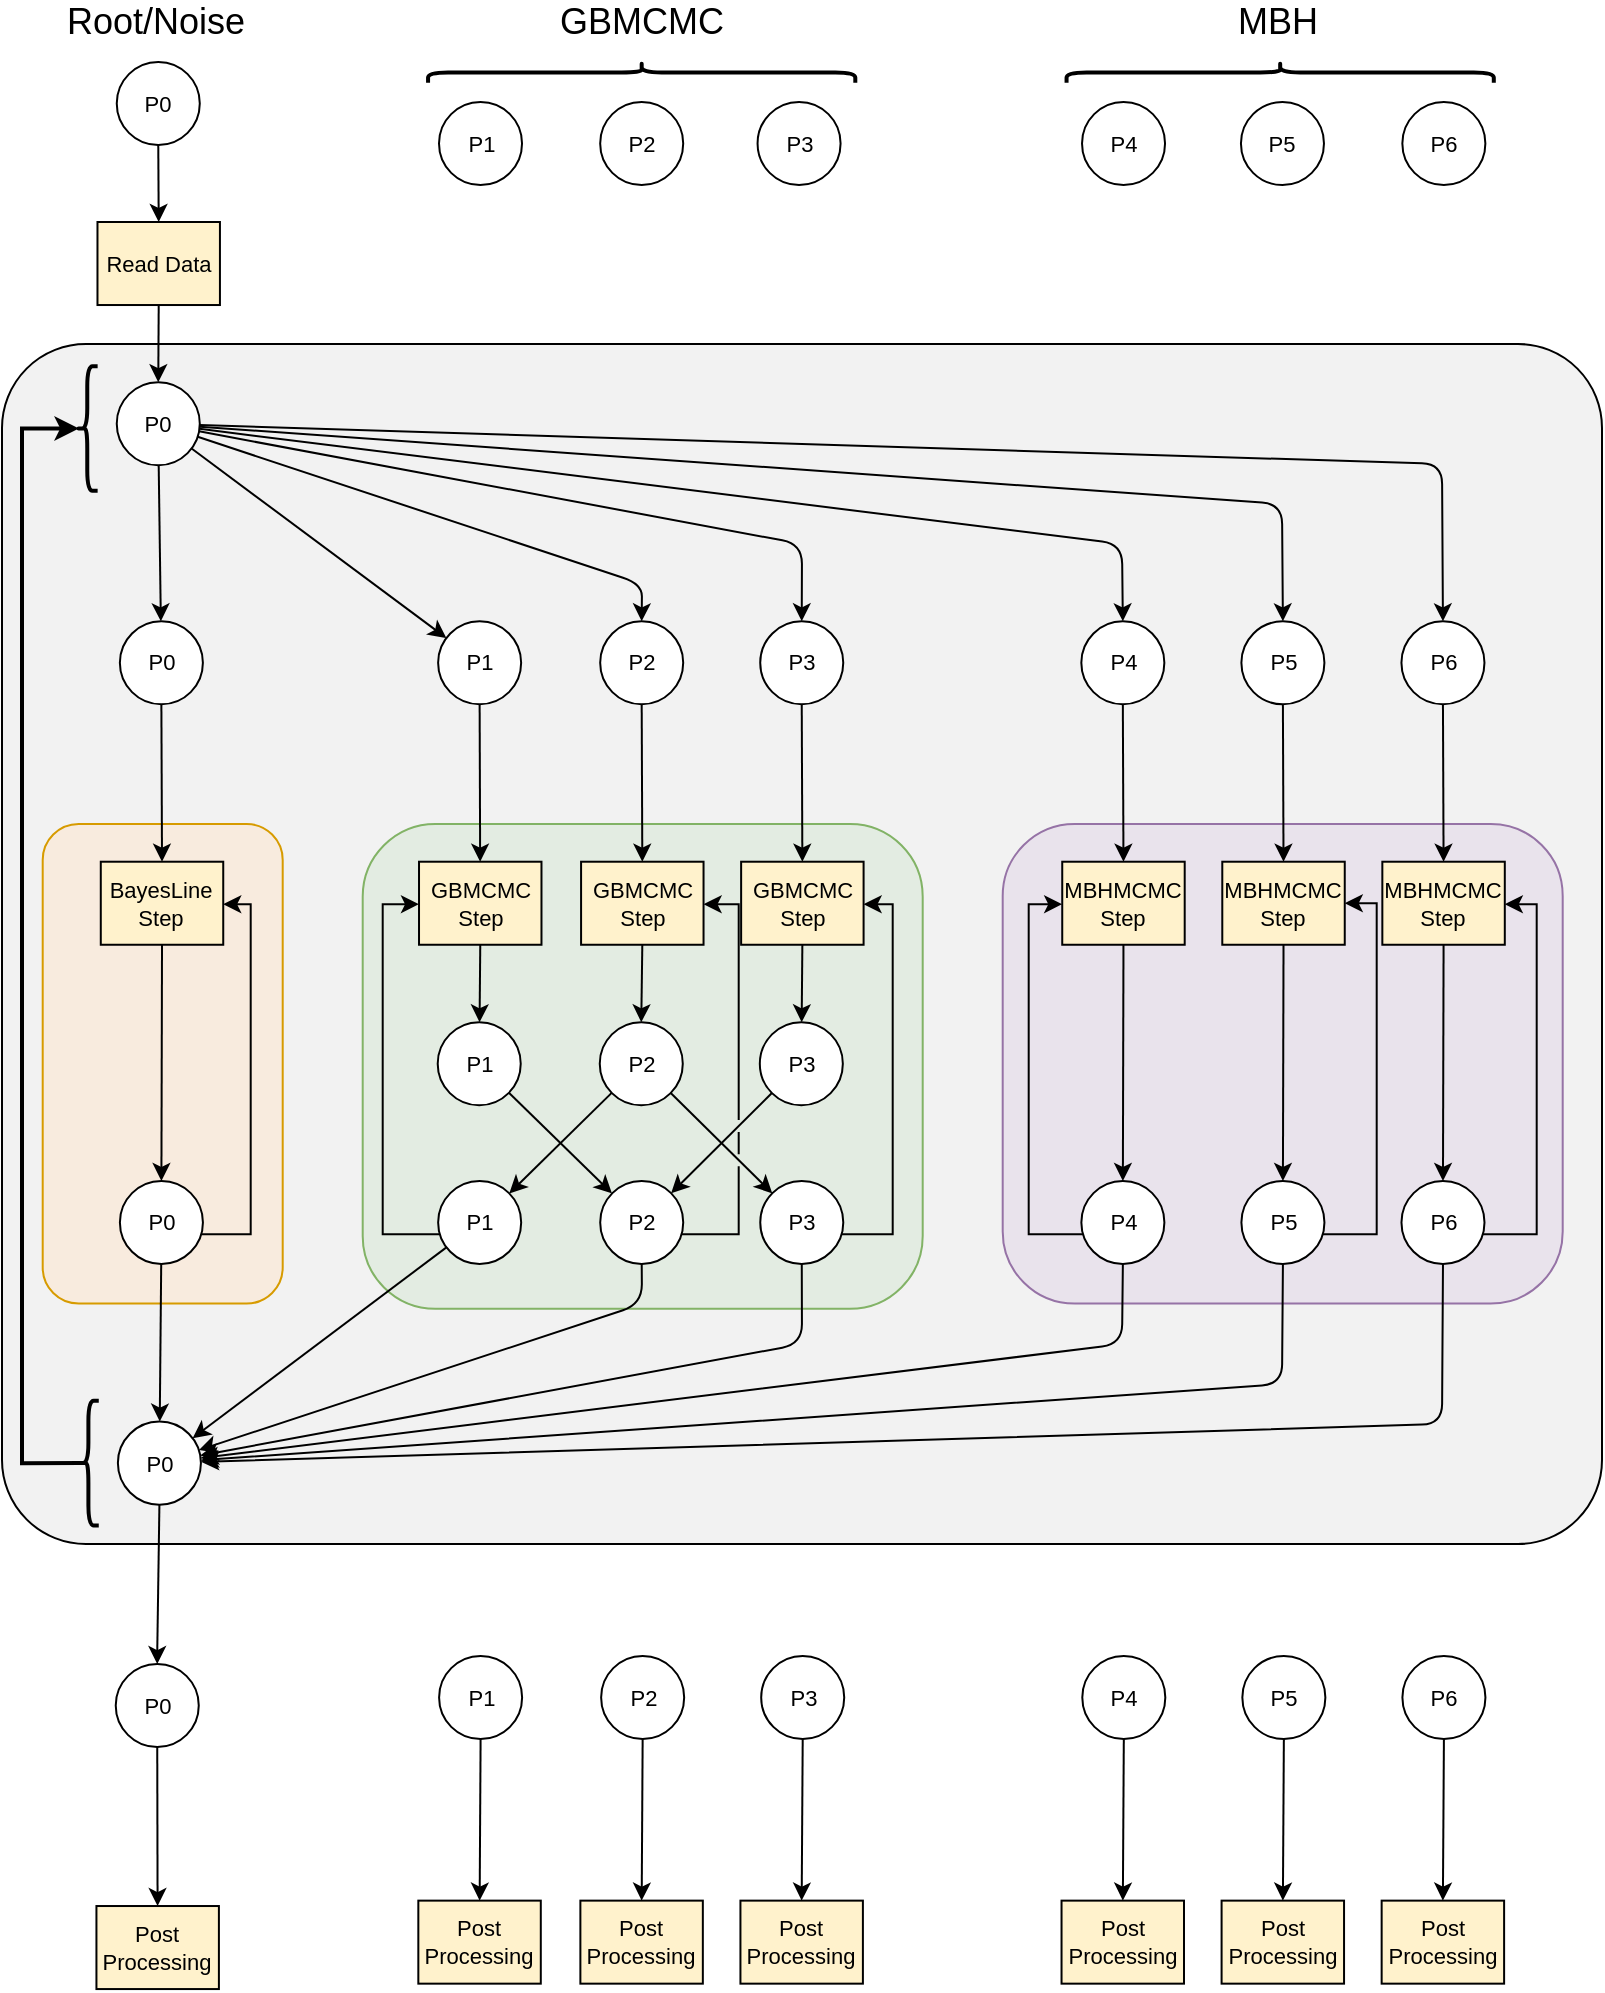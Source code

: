 <mxfile version="14.3.0" type="github">
  <diagram id="ocjEKwFpsV1IeR2hr5S3" name="Page-1">
    <mxGraphModel dx="2341" dy="2351" grid="1" gridSize="10" guides="1" tooltips="1" connect="1" arrows="1" fold="1" page="1" pageScale="1" pageWidth="850" pageHeight="1100" math="0" shadow="0">
      <root>
        <mxCell id="0" />
        <mxCell id="1" parent="0" />
        <mxCell id="KKFM_KyTwlKslKXIKcW2-42" value="" style="rounded=1;whiteSpace=wrap;html=1;strokeColor=#000000;fillColor=#E6E6E6;arcSize=7;fontSize=11;glass=0;noLabel=0;fillOpacity=50;" parent="1" vertex="1">
          <mxGeometry x="-820" y="-900" width="800" height="600" as="geometry" />
        </mxCell>
        <mxCell id="KKFM_KyTwlKslKXIKcW2-12" value="" style="rounded=1;whiteSpace=wrap;html=1;strokeColor=#d79b00;fontSize=11;fillColor=#ffe6cc;fillOpacity=50;" parent="1" vertex="1">
          <mxGeometry x="-799.65" y="-660" width="120" height="239.77" as="geometry" />
        </mxCell>
        <mxCell id="9TntlFMedyVJn60BAklY-58" value="" style="rounded=1;whiteSpace=wrap;html=1;strokeColor=#9673a6;fontSize=11;fillColor=#e1d5e7;fillOpacity=50;" parent="1" vertex="1">
          <mxGeometry x="-319.65" y="-660" width="280" height="239.77" as="geometry" />
        </mxCell>
        <mxCell id="fXf3r-uobzJEQX9jouKG-5" value="P0" style="ellipse;whiteSpace=wrap;html=1;fontSize=11;" parent="1" vertex="1">
          <mxGeometry x="-762.622" y="-880.892" width="41.514" height="41.514" as="geometry" />
        </mxCell>
        <mxCell id="fXf3r-uobzJEQX9jouKG-9" value="P0" style="ellipse;whiteSpace=wrap;html=1;fontSize=11;" parent="1" vertex="1">
          <mxGeometry x="-761.065" y="-761.351" width="41.514" height="41.514" as="geometry" />
        </mxCell>
        <mxCell id="fXf3r-uobzJEQX9jouKG-16" value="" style="endArrow=classic;html=1;fontSize=11;" parent="1" source="fXf3r-uobzJEQX9jouKG-5" target="fXf3r-uobzJEQX9jouKG-10" edge="1">
          <mxGeometry x="-1110" y="-1021" width="50" height="50" as="geometry">
            <mxPoint x="-714.065" y="-777.108" as="sourcePoint" />
            <mxPoint x="-708.876" y="-668.135" as="targetPoint" />
            <Array as="points" />
          </mxGeometry>
        </mxCell>
        <mxCell id="fXf3r-uobzJEQX9jouKG-17" value="" style="endArrow=classic;html=1;fontSize=11;" parent="1" source="fXf3r-uobzJEQX9jouKG-5" target="fXf3r-uobzJEQX9jouKG-11" edge="1">
          <mxGeometry x="-1110" y="-1021" width="50" height="50" as="geometry">
            <mxPoint x="-714.065" y="-777.108" as="sourcePoint" />
            <mxPoint x="-656.984" y="-673.324" as="targetPoint" />
            <Array as="points">
              <mxPoint x="-500" y="-780" />
            </Array>
          </mxGeometry>
        </mxCell>
        <mxCell id="fXf3r-uobzJEQX9jouKG-19" value="" style="endArrow=classic;html=1;fontSize=11;" parent="1" source="fXf3r-uobzJEQX9jouKG-5" target="fXf3r-uobzJEQX9jouKG-12" edge="1">
          <mxGeometry x="-1110" y="-1021" width="50" height="50" as="geometry">
            <mxPoint x="-699.388" y="-777.998" as="sourcePoint" />
            <mxPoint x="-522.065" y="-704.459" as="targetPoint" />
            <Array as="points">
              <mxPoint x="-420" y="-800" />
            </Array>
          </mxGeometry>
        </mxCell>
        <mxCell id="fXf3r-uobzJEQX9jouKG-21" value="" style="endArrow=classic;html=1;fontSize=11;" parent="1" source="fXf3r-uobzJEQX9jouKG-5" target="fXf3r-uobzJEQX9jouKG-9" edge="1">
          <mxGeometry x="-1157" y="-1021" width="50" height="50" as="geometry">
            <mxPoint x="-698.795" y="-777.108" as="sourcePoint" />
            <mxPoint x="-740.308" y="-735.595" as="targetPoint" />
          </mxGeometry>
        </mxCell>
        <mxCell id="fXf3r-uobzJEQX9jouKG-22" value="BayesLine Step" style="rounded=0;whiteSpace=wrap;html=1;fontSize=11;fillColor=#fff2cc;" parent="1" vertex="1">
          <mxGeometry x="-770.612" y="-641.141" width="61.232" height="41.514" as="geometry" />
        </mxCell>
        <mxCell id="fXf3r-uobzJEQX9jouKG-26" value="P3" style="ellipse;whiteSpace=wrap;html=1;fontSize=11;" parent="1" vertex="1">
          <mxGeometry x="-442.223" y="-1021" width="41.514" height="41.514" as="geometry" />
        </mxCell>
        <mxCell id="fXf3r-uobzJEQX9jouKG-27" value="P2" style="ellipse;whiteSpace=wrap;html=1;fontSize=11;" parent="1" vertex="1">
          <mxGeometry x="-520.91" y="-1021" width="41.514" height="41.514" as="geometry" />
        </mxCell>
        <mxCell id="fXf3r-uobzJEQX9jouKG-28" value="&lt;font style=&quot;font-size: 11px;&quot;&gt;P1&lt;/font&gt;" style="ellipse;whiteSpace=wrap;html=1;fontSize=11;" parent="1" vertex="1">
          <mxGeometry x="-601.497" y="-1021" width="41.514" height="41.514" as="geometry" />
        </mxCell>
        <mxCell id="fXf3r-uobzJEQX9jouKG-29" value="&lt;font style=&quot;font-size: 11px;&quot;&gt;P0&lt;/font&gt;" style="ellipse;whiteSpace=wrap;html=1;fontSize=11;" parent="1" vertex="1">
          <mxGeometry x="-762.622" y="-1041" width="41.514" height="41.514" as="geometry" />
        </mxCell>
        <mxCell id="fXf3r-uobzJEQX9jouKG-30" value="Read Data" style="rounded=0;whiteSpace=wrap;html=1;fontSize=11;fillColor=#fff2cc;" parent="1" vertex="1">
          <mxGeometry x="-772.262" y="-961.0" width="61.232" height="41.514" as="geometry" />
        </mxCell>
        <mxCell id="fXf3r-uobzJEQX9jouKG-31" value="" style="endArrow=classic;html=1;entryX=0.5;entryY=0;entryDx=0;entryDy=0;fontSize=11;" parent="1" source="fXf3r-uobzJEQX9jouKG-29" target="fXf3r-uobzJEQX9jouKG-30" edge="1">
          <mxGeometry x="-1157" y="-1021" width="50" height="50" as="geometry">
            <mxPoint x="-606.946" y="-777.108" as="sourcePoint" />
            <mxPoint x="-581.0" y="-803.054" as="targetPoint" />
          </mxGeometry>
        </mxCell>
        <mxCell id="fXf3r-uobzJEQX9jouKG-32" value="" style="endArrow=classic;html=1;exitX=0.5;exitY=1;exitDx=0;exitDy=0;fontSize=11;" parent="1" source="fXf3r-uobzJEQX9jouKG-30" target="fXf3r-uobzJEQX9jouKG-5" edge="1">
          <mxGeometry x="-1157" y="-1021" width="50" height="50" as="geometry">
            <mxPoint x="-606.946" y="-761.541" as="sourcePoint" />
            <mxPoint x="-581.0" y="-787.486" as="targetPoint" />
          </mxGeometry>
        </mxCell>
        <mxCell id="fXf3r-uobzJEQX9jouKG-42" value="" style="endArrow=classic;html=1;exitX=0.5;exitY=1;exitDx=0;exitDy=0;fontSize=11;" parent="1" source="fXf3r-uobzJEQX9jouKG-22" target="fXf3r-uobzJEQX9jouKG-100" edge="1">
          <mxGeometry x="-1155.65" y="-1035.53" width="50" height="50" as="geometry">
            <mxPoint x="-626.353" y="-588.222" as="sourcePoint" />
            <mxPoint x="-740.515" y="-546.708" as="targetPoint" />
          </mxGeometry>
        </mxCell>
        <mxCell id="fXf3r-uobzJEQX9jouKG-63" value="" style="endArrow=classic;html=1;entryX=0.5;entryY=0;entryDx=0;entryDy=0;fontSize=11;" parent="1" source="fXf3r-uobzJEQX9jouKG-9" target="fXf3r-uobzJEQX9jouKG-22" edge="1">
          <mxGeometry x="-1157" y="-1026" as="geometry">
            <mxPoint x="-741.865" y="-640.962" as="sourcePoint" />
            <mxPoint x="-606.946" y="-526.8" as="targetPoint" />
          </mxGeometry>
        </mxCell>
        <mxCell id="KKFM_KyTwlKslKXIKcW2-18" style="edgeStyle=orthogonalEdgeStyle;rounded=0;jumpStyle=gap;orthogonalLoop=1;jettySize=auto;html=1;entryX=1;entryY=0.5;entryDx=0;entryDy=0;fontSize=11;" parent="1" source="fXf3r-uobzJEQX9jouKG-100" target="fXf3r-uobzJEQX9jouKG-22" edge="1">
          <mxGeometry x="-1155.65" y="-1035.53" as="geometry">
            <Array as="points">
              <mxPoint x="-695.65" y="-454.9" />
              <mxPoint x="-695.65" y="-619.9" />
              <mxPoint x="-709.65" y="-619.9" />
            </Array>
          </mxGeometry>
        </mxCell>
        <mxCell id="fXf3r-uobzJEQX9jouKG-100" value="P0" style="ellipse;whiteSpace=wrap;html=1;fontSize=11;" parent="1" vertex="1">
          <mxGeometry x="-761.052" y="-481.53" width="41.514" height="41.514" as="geometry" />
        </mxCell>
        <mxCell id="fXf3r-uobzJEQX9jouKG-116" value="P0" style="ellipse;whiteSpace=wrap;html=1;fontSize=11;" parent="1" vertex="1">
          <mxGeometry x="-762.052" y="-361.197" width="41.514" height="41.514" as="geometry" />
        </mxCell>
        <mxCell id="fXf3r-uobzJEQX9jouKG-117" value="" style="endArrow=classic;html=1;fontSize=11;" parent="1" source="fXf3r-uobzJEQX9jouKG-100" target="fXf3r-uobzJEQX9jouKG-116" edge="1">
          <mxGeometry x="-1156.43" y="-1149.37" width="50" height="50" as="geometry">
            <mxPoint x="-642.7" y="-525.629" as="sourcePoint" />
            <mxPoint x="-616.754" y="-551.575" as="targetPoint" />
          </mxGeometry>
        </mxCell>
        <mxCell id="fXf3r-uobzJEQX9jouKG-129" value="P3" style="ellipse;whiteSpace=wrap;html=1;fontSize=11;" parent="1" vertex="1">
          <mxGeometry x="-440.403" y="-243.997" width="41.514" height="41.514" as="geometry" />
        </mxCell>
        <mxCell id="fXf3r-uobzJEQX9jouKG-130" value="P2" style="ellipse;whiteSpace=wrap;html=1;fontSize=11;" parent="1" vertex="1">
          <mxGeometry x="-520.43" y="-243.997" width="41.514" height="41.514" as="geometry" />
        </mxCell>
        <mxCell id="fXf3r-uobzJEQX9jouKG-131" value="P1" style="ellipse;whiteSpace=wrap;html=1;fontSize=11;" parent="1" vertex="1">
          <mxGeometry x="-601.457" y="-243.997" width="41.514" height="41.514" as="geometry" />
        </mxCell>
        <mxCell id="9TntlFMedyVJn60BAklY-5" value="P4" style="ellipse;whiteSpace=wrap;html=1;fontSize=11;" parent="1" vertex="1">
          <mxGeometry x="-279.992" y="-1021" width="41.514" height="41.514" as="geometry" />
        </mxCell>
        <mxCell id="9TntlFMedyVJn60BAklY-6" value="P5" style="ellipse;whiteSpace=wrap;html=1;fontSize=11;" parent="1" vertex="1">
          <mxGeometry x="-200.525" y="-1021" width="41.514" height="41.514" as="geometry" />
        </mxCell>
        <mxCell id="9TntlFMedyVJn60BAklY-7" value="P6" style="ellipse;whiteSpace=wrap;html=1;fontSize=11;" parent="1" vertex="1">
          <mxGeometry x="-119.828" y="-1021" width="41.514" height="41.514" as="geometry" />
        </mxCell>
        <mxCell id="9TntlFMedyVJn60BAklY-16" value="" style="endArrow=classic;html=1;labelBackgroundColor=none;fontSize=11;" parent="1" source="fXf3r-uobzJEQX9jouKG-5" target="9TntlFMedyVJn60BAklY-12" edge="1">
          <mxGeometry x="-1104" y="-1021" width="50" height="50" as="geometry">
            <mxPoint x="-944.173" y="-735.595" as="sourcePoint" />
            <mxPoint x="-918.227" y="-761.541" as="targetPoint" />
            <Array as="points">
              <mxPoint x="-260" y="-800" />
            </Array>
          </mxGeometry>
        </mxCell>
        <mxCell id="9TntlFMedyVJn60BAklY-17" value="" style="endArrow=classic;html=1;labelBackgroundColor=none;fontSize=11;" parent="1" source="fXf3r-uobzJEQX9jouKG-5" target="9TntlFMedyVJn60BAklY-13" edge="1">
          <mxGeometry x="-1104" y="-1021" width="50" height="50" as="geometry">
            <mxPoint x="-944.173" y="-735.595" as="sourcePoint" />
            <mxPoint x="-918.227" y="-761.541" as="targetPoint" />
            <Array as="points">
              <mxPoint x="-180" y="-820" />
            </Array>
          </mxGeometry>
        </mxCell>
        <mxCell id="9TntlFMedyVJn60BAklY-18" value="" style="endArrow=classic;html=1;labelBackgroundColor=none;fontSize=11;" parent="1" source="fXf3r-uobzJEQX9jouKG-5" target="9TntlFMedyVJn60BAklY-14" edge="1">
          <mxGeometry x="-1104" y="-1021" width="50" height="50" as="geometry">
            <mxPoint x="-944.173" y="-735.595" as="sourcePoint" />
            <mxPoint x="-918.227" y="-761.541" as="targetPoint" />
            <Array as="points">
              <mxPoint x="-100" y="-840" />
            </Array>
          </mxGeometry>
        </mxCell>
        <mxCell id="9TntlFMedyVJn60BAklY-20" value="MBHMCMC Step" style="rounded=0;whiteSpace=wrap;html=1;fontSize=11;fillColor=#fff2cc;" parent="1" vertex="1">
          <mxGeometry x="-289.882" y="-641.141" width="61.232" height="41.514" as="geometry" />
        </mxCell>
        <mxCell id="9TntlFMedyVJn60BAklY-21" value="MBHMCMC Step" style="rounded=0;whiteSpace=wrap;html=1;fontSize=11;fillColor=#fff2cc;" parent="1" vertex="1">
          <mxGeometry x="-209.855" y="-641.141" width="61.232" height="41.514" as="geometry" />
        </mxCell>
        <mxCell id="9TntlFMedyVJn60BAklY-22" value="MBHMCMC Step" style="rounded=0;whiteSpace=wrap;html=1;fontSize=11;fillColor=#fff2cc;" parent="1" vertex="1">
          <mxGeometry x="-129.828" y="-641.141" width="61.232" height="41.514" as="geometry" />
        </mxCell>
        <mxCell id="9TntlFMedyVJn60BAklY-29" value="" style="endArrow=classic;html=1;labelBackgroundColor=none;fontSize=11;entryX=0.5;entryY=0;entryDx=0;entryDy=0;" parent="1" source="9TntlFMedyVJn60BAklY-12" target="9TntlFMedyVJn60BAklY-20" edge="1">
          <mxGeometry x="-388.27" y="-1026" width="50" height="50" as="geometry">
            <mxPoint x="-261.135" y="-640.962" as="sourcePoint" />
            <mxPoint x="-115.838" y="-557.935" as="targetPoint" />
          </mxGeometry>
        </mxCell>
        <mxCell id="9TntlFMedyVJn60BAklY-30" value="" style="endArrow=classic;html=1;labelBackgroundColor=none;fontSize=11;entryX=0.5;entryY=0;entryDx=0;entryDy=0;" parent="1" source="9TntlFMedyVJn60BAklY-13" target="9TntlFMedyVJn60BAklY-21" edge="1">
          <mxGeometry x="-391.27" y="-1026" width="50" height="50" as="geometry">
            <mxPoint x="-181.108" y="-640.962" as="sourcePoint" />
            <mxPoint x="-118.838" y="-557.935" as="targetPoint" />
          </mxGeometry>
        </mxCell>
        <mxCell id="9TntlFMedyVJn60BAklY-31" value="" style="endArrow=classic;html=1;labelBackgroundColor=none;fontSize=11;entryX=0.5;entryY=0;entryDx=0;entryDy=0;" parent="1" source="9TntlFMedyVJn60BAklY-14" target="9TntlFMedyVJn60BAklY-22" edge="1">
          <mxGeometry x="-394.27" y="-1026" width="50" height="50" as="geometry">
            <mxPoint x="-101.081" y="-640.962" as="sourcePoint" />
            <mxPoint x="-121.838" y="-557.935" as="targetPoint" />
          </mxGeometry>
        </mxCell>
        <mxCell id="9TntlFMedyVJn60BAklY-55" style="edgeStyle=orthogonalEdgeStyle;rounded=0;orthogonalLoop=1;jettySize=auto;html=1;entryX=0;entryY=0.5;entryDx=0;entryDy=0;labelBackgroundColor=none;fontSize=11;" parent="1" source="9TntlFMedyVJn60BAklY-34" target="9TntlFMedyVJn60BAklY-20" edge="1">
          <mxGeometry x="-386.92" y="-1035.53" as="geometry">
            <Array as="points">
              <mxPoint x="-306.65" y="-454.9" />
              <mxPoint x="-306.65" y="-619.9" />
              <mxPoint x="-289.65" y="-619.9" />
            </Array>
          </mxGeometry>
        </mxCell>
        <mxCell id="9TntlFMedyVJn60BAklY-34" value="P4" style="ellipse;whiteSpace=wrap;html=1;fontSize=11;" parent="1" vertex="1">
          <mxGeometry x="-280.322" y="-481.53" width="41.514" height="41.514" as="geometry" />
        </mxCell>
        <mxCell id="9TntlFMedyVJn60BAklY-56" style="edgeStyle=orthogonalEdgeStyle;rounded=0;orthogonalLoop=1;jettySize=auto;html=1;entryX=1;entryY=0.5;entryDx=0;entryDy=0;labelBackgroundColor=none;fontSize=11;" parent="1" source="9TntlFMedyVJn60BAklY-35" target="9TntlFMedyVJn60BAklY-21" edge="1">
          <mxGeometry x="-389.92" y="-1035.53" as="geometry">
            <Array as="points">
              <mxPoint x="-132.65" y="-454.9" />
              <mxPoint x="-132.65" y="-619.9" />
            </Array>
          </mxGeometry>
        </mxCell>
        <mxCell id="9TntlFMedyVJn60BAklY-35" value="P5" style="ellipse;whiteSpace=wrap;html=1;fontSize=11;" parent="1" vertex="1">
          <mxGeometry x="-200.295" y="-481.53" width="41.514" height="41.514" as="geometry" />
        </mxCell>
        <mxCell id="9TntlFMedyVJn60BAklY-57" style="edgeStyle=orthogonalEdgeStyle;rounded=0;orthogonalLoop=1;jettySize=auto;html=1;entryX=1;entryY=0.5;entryDx=0;entryDy=0;labelBackgroundColor=none;fontSize=11;" parent="1" source="9TntlFMedyVJn60BAklY-36" target="9TntlFMedyVJn60BAklY-22" edge="1">
          <mxGeometry x="-392.92" y="-1035.53" as="geometry">
            <Array as="points">
              <mxPoint x="-52.65" y="-454.9" />
              <mxPoint x="-52.65" y="-619.9" />
              <mxPoint x="-68.65" y="-619.9" />
            </Array>
          </mxGeometry>
        </mxCell>
        <mxCell id="9TntlFMedyVJn60BAklY-36" value="P6" style="ellipse;whiteSpace=wrap;html=1;fontSize=11;" parent="1" vertex="1">
          <mxGeometry x="-120.268" y="-481.53" width="41.514" height="41.514" as="geometry" />
        </mxCell>
        <mxCell id="9TntlFMedyVJn60BAklY-38" value="P4" style="ellipse;whiteSpace=wrap;html=1;fontSize=11;" parent="1" vertex="1">
          <mxGeometry x="-279.852" y="-243.997" width="41.514" height="41.514" as="geometry" />
        </mxCell>
        <mxCell id="9TntlFMedyVJn60BAklY-39" value="P5" style="ellipse;whiteSpace=wrap;html=1;fontSize=11;" parent="1" vertex="1">
          <mxGeometry x="-199.825" y="-243.997" width="41.514" height="41.514" as="geometry" />
        </mxCell>
        <mxCell id="9TntlFMedyVJn60BAklY-40" value="P6" style="ellipse;whiteSpace=wrap;html=1;fontSize=11;" parent="1" vertex="1">
          <mxGeometry x="-119.798" y="-243.997" width="41.514" height="41.514" as="geometry" />
        </mxCell>
        <mxCell id="9TntlFMedyVJn60BAklY-43" value="" style="endArrow=classic;html=1;labelBackgroundColor=none;fontSize=11;exitX=0.5;exitY=1;exitDx=0;exitDy=0;" parent="1" source="9TntlFMedyVJn60BAklY-20" target="9TntlFMedyVJn60BAklY-34" edge="1">
          <mxGeometry x="-386.92" y="-1035.53" as="geometry">
            <mxPoint x="-197.515" y="-484.438" as="sourcePoint" />
            <mxPoint x="-145.623" y="-484.438" as="targetPoint" />
          </mxGeometry>
        </mxCell>
        <mxCell id="9TntlFMedyVJn60BAklY-45" value="" style="endArrow=classic;html=1;labelBackgroundColor=none;fontSize=11;exitX=0.5;exitY=1;exitDx=0;exitDy=0;" parent="1" source="9TntlFMedyVJn60BAklY-21" target="9TntlFMedyVJn60BAklY-35" edge="1">
          <mxGeometry x="-389.92" y="-1035.53" as="geometry">
            <mxPoint x="-200.515" y="-484.438" as="sourcePoint" />
            <mxPoint x="-148.623" y="-484.438" as="targetPoint" />
          </mxGeometry>
        </mxCell>
        <mxCell id="9TntlFMedyVJn60BAklY-47" value="" style="endArrow=classic;html=1;labelBackgroundColor=none;fontSize=11;exitX=0.5;exitY=1;exitDx=0;exitDy=0;" parent="1" source="9TntlFMedyVJn60BAklY-22" target="9TntlFMedyVJn60BAklY-36" edge="1">
          <mxGeometry x="-392.92" y="-1035.53" as="geometry">
            <mxPoint x="-203.515" y="-484.438" as="sourcePoint" />
            <mxPoint x="-151.623" y="-484.438" as="targetPoint" />
          </mxGeometry>
        </mxCell>
        <mxCell id="KKFM_KyTwlKslKXIKcW2-9" value="" style="endArrow=classic;html=1;jumpStyle=gap;fontSize=11;" parent="1" source="9TntlFMedyVJn60BAklY-34" target="fXf3r-uobzJEQX9jouKG-116" edge="1">
          <mxGeometry x="-1103.43" y="-1149.37" width="50" height="50" as="geometry">
            <mxPoint x="-200.511" y="-442.602" as="sourcePoint" />
            <mxPoint x="-174.565" y="-468.548" as="targetPoint" />
            <Array as="points">
              <mxPoint x="-260" y="-400" />
            </Array>
          </mxGeometry>
        </mxCell>
        <mxCell id="KKFM_KyTwlKslKXIKcW2-10" value="" style="endArrow=classic;html=1;jumpStyle=gap;fontSize=11;" parent="1" source="9TntlFMedyVJn60BAklY-35" target="fXf3r-uobzJEQX9jouKG-116" edge="1">
          <mxGeometry x="-1103.43" y="-1149.37" width="50" height="50" as="geometry">
            <mxPoint x="-200.511" y="-442.602" as="sourcePoint" />
            <mxPoint x="-174.565" y="-468.548" as="targetPoint" />
            <Array as="points">
              <mxPoint x="-180" y="-380" />
            </Array>
          </mxGeometry>
        </mxCell>
        <mxCell id="KKFM_KyTwlKslKXIKcW2-11" value="" style="endArrow=classic;html=1;jumpStyle=gap;fontSize=11;" parent="1" source="9TntlFMedyVJn60BAklY-36" target="fXf3r-uobzJEQX9jouKG-116" edge="1">
          <mxGeometry x="-1103.43" y="-1149.37" width="50" height="50" as="geometry">
            <mxPoint x="-200.511" y="-442.602" as="sourcePoint" />
            <mxPoint x="-174.565" y="-468.548" as="targetPoint" />
            <Array as="points">
              <mxPoint x="-100" y="-360" />
            </Array>
          </mxGeometry>
        </mxCell>
        <mxCell id="9TntlFMedyVJn60BAklY-1" value="" style="rounded=1;whiteSpace=wrap;html=1;strokeColor=#82b366;fontSize=11;fillColor=#d5e8d4;fillOpacity=50;" parent="1" vertex="1">
          <mxGeometry x="-639.65" y="-660" width="280" height="242.37" as="geometry" />
        </mxCell>
        <mxCell id="fXf3r-uobzJEQX9jouKG-10" value="P1" style="ellipse;whiteSpace=wrap;html=1;fontSize=11;" parent="1" vertex="1">
          <mxGeometry x="-601.941" y="-761.351" width="41.514" height="41.514" as="geometry" />
        </mxCell>
        <mxCell id="fXf3r-uobzJEQX9jouKG-11" value="P2" style="ellipse;whiteSpace=wrap;html=1;fontSize=11;" parent="1" vertex="1">
          <mxGeometry x="-520.914" y="-761.351" width="41.514" height="41.514" as="geometry" />
        </mxCell>
        <mxCell id="fXf3r-uobzJEQX9jouKG-12" value="P3" style="ellipse;whiteSpace=wrap;html=1;fontSize=11;" parent="1" vertex="1">
          <mxGeometry x="-440.887" y="-761.351" width="41.514" height="41.514" as="geometry" />
        </mxCell>
        <mxCell id="fXf3r-uobzJEQX9jouKG-23" value="GBMCMC Step" style="rounded=0;whiteSpace=wrap;html=1;fontSize=11;fillColor=#fff2cc;" parent="1" vertex="1">
          <mxGeometry x="-611.488" y="-641.141" width="61.232" height="41.514" as="geometry" />
        </mxCell>
        <mxCell id="fXf3r-uobzJEQX9jouKG-24" value="GBMCMC Step" style="rounded=0;whiteSpace=wrap;html=1;fontSize=11;fillColor=#fff2cc;" parent="1" vertex="1">
          <mxGeometry x="-530.461" y="-641.141" width="61.232" height="41.514" as="geometry" />
        </mxCell>
        <mxCell id="fXf3r-uobzJEQX9jouKG-25" value="GBMCMC Step" style="rounded=0;whiteSpace=wrap;html=1;fontSize=11;fillColor=#fff2cc;" parent="1" vertex="1">
          <mxGeometry x="-450.434" y="-641.141" width="61.232" height="41.514" as="geometry" />
        </mxCell>
        <mxCell id="fXf3r-uobzJEQX9jouKG-33" value="P3" style="ellipse;whiteSpace=wrap;html=1;fontSize=11;" parent="1" vertex="1">
          <mxGeometry x="-441.093" y="-560.871" width="41.514" height="41.514" as="geometry" />
        </mxCell>
        <mxCell id="fXf3r-uobzJEQX9jouKG-34" value="P2" style="ellipse;whiteSpace=wrap;html=1;fontSize=11;" parent="1" vertex="1">
          <mxGeometry x="-521.12" y="-560.871" width="41.514" height="41.514" as="geometry" />
        </mxCell>
        <mxCell id="fXf3r-uobzJEQX9jouKG-35" value="P1" style="ellipse;whiteSpace=wrap;html=1;fontSize=11;" parent="1" vertex="1">
          <mxGeometry x="-602.147" y="-560.871" width="41.514" height="41.514" as="geometry" />
        </mxCell>
        <mxCell id="fXf3r-uobzJEQX9jouKG-43" value="" style="endArrow=classic;html=1;exitX=0.5;exitY=1;exitDx=0;exitDy=0;fontSize=11;" parent="1" source="fXf3r-uobzJEQX9jouKG-23" target="fXf3r-uobzJEQX9jouKG-35" edge="1">
          <mxGeometry x="-1109.65" y="-1031.53" width="50" height="50" as="geometry">
            <mxPoint x="-580.872" y="-581.627" as="sourcePoint" />
            <mxPoint x="-524.31" y="-628.33" as="targetPoint" />
          </mxGeometry>
        </mxCell>
        <mxCell id="fXf3r-uobzJEQX9jouKG-47" value="" style="endArrow=classic;html=1;exitX=0.5;exitY=1;exitDx=0;exitDy=0;entryX=0.5;entryY=0;entryDx=0;entryDy=0;fontSize=11;" parent="1" source="fXf3r-uobzJEQX9jouKG-24" target="fXf3r-uobzJEQX9jouKG-34" edge="1">
          <mxGeometry x="-1111.65" y="-1031.53" width="50" height="50" as="geometry">
            <mxPoint x="-499.845" y="-581.627" as="sourcePoint" />
            <mxPoint x="-526.31" y="-628.33" as="targetPoint" />
          </mxGeometry>
        </mxCell>
        <mxCell id="fXf3r-uobzJEQX9jouKG-48" value="" style="endArrow=classic;html=1;exitX=0.5;exitY=1;exitDx=0;exitDy=0;fontSize=11;" parent="1" source="fXf3r-uobzJEQX9jouKG-25" target="fXf3r-uobzJEQX9jouKG-33" edge="1">
          <mxGeometry x="-1114.65" y="-1031.53" width="50" height="50" as="geometry">
            <mxPoint x="-419.818" y="-581.627" as="sourcePoint" />
            <mxPoint x="-529.31" y="-628.33" as="targetPoint" />
          </mxGeometry>
        </mxCell>
        <mxCell id="fXf3r-uobzJEQX9jouKG-75" value="" style="endArrow=classic;html=1;fontSize=11;" parent="1" source="fXf3r-uobzJEQX9jouKG-10" target="fXf3r-uobzJEQX9jouKG-23" edge="1">
          <mxGeometry x="-1111" y="-1026" as="geometry">
            <mxPoint x="-582.741" y="-640.962" as="sourcePoint" />
            <mxPoint x="-582.829" y="-563.124" as="targetPoint" />
          </mxGeometry>
        </mxCell>
        <mxCell id="fXf3r-uobzJEQX9jouKG-77" value="" style="endArrow=classic;html=1;entryX=0.5;entryY=0;entryDx=0;entryDy=0;fontSize=11;" parent="1" source="fXf3r-uobzJEQX9jouKG-11" target="fXf3r-uobzJEQX9jouKG-24" edge="1">
          <mxGeometry x="-1113" y="-1026" as="geometry">
            <mxPoint x="-501.714" y="-640.962" as="sourcePoint" />
            <mxPoint x="-501.802" y="-563.124" as="targetPoint" />
          </mxGeometry>
        </mxCell>
        <mxCell id="fXf3r-uobzJEQX9jouKG-79" value="" style="endArrow=classic;html=1;entryX=0.5;entryY=0;entryDx=0;entryDy=0;fontSize=11;" parent="1" source="fXf3r-uobzJEQX9jouKG-12" target="fXf3r-uobzJEQX9jouKG-25" edge="1">
          <mxGeometry x="-1116" y="-1026" as="geometry">
            <mxPoint x="-421.687" y="-640.962" as="sourcePoint" />
            <mxPoint x="-421.775" y="-563.124" as="targetPoint" />
          </mxGeometry>
        </mxCell>
        <mxCell id="fXf3r-uobzJEQX9jouKG-83" value="" style="endArrow=classic;html=1;fontSize=11;" parent="1" source="fXf3r-uobzJEQX9jouKG-35" target="fXf3r-uobzJEQX9jouKG-98" edge="1">
          <mxGeometry x="-1109.65" y="-1035.53" width="50" height="50" as="geometry">
            <mxPoint x="-587.561" y="-521.552" as="sourcePoint" />
            <mxPoint x="-515.026" y="-494.221" as="targetPoint" />
          </mxGeometry>
        </mxCell>
        <mxCell id="fXf3r-uobzJEQX9jouKG-84" value="" style="endArrow=classic;html=1;fontSize=11;" parent="1" source="fXf3r-uobzJEQX9jouKG-34" target="fXf3r-uobzJEQX9jouKG-99" edge="1">
          <mxGeometry x="-1109.65" y="-1035.53" width="50" height="50" as="geometry">
            <mxPoint x="-647.869" y="-521.552" as="sourcePoint" />
            <mxPoint x="-564.728" y="-494.221" as="targetPoint" />
          </mxGeometry>
        </mxCell>
        <mxCell id="fXf3r-uobzJEQX9jouKG-85" value="" style="endArrow=classic;html=1;fontSize=11;" parent="1" source="fXf3r-uobzJEQX9jouKG-34" target="fXf3r-uobzJEQX9jouKG-97" edge="1">
          <mxGeometry x="-1111.65" y="-1035.53" width="50" height="50" as="geometry">
            <mxPoint x="-578.202" y="-414.384" as="sourcePoint" />
            <mxPoint x="-433.999" y="-494.221" as="targetPoint" />
          </mxGeometry>
        </mxCell>
        <mxCell id="fXf3r-uobzJEQX9jouKG-87" value="" style="endArrow=classic;html=1;fontSize=11;" parent="1" source="fXf3r-uobzJEQX9jouKG-33" target="fXf3r-uobzJEQX9jouKG-98" edge="1">
          <mxGeometry x="-1111.65" y="-1035.53" width="50" height="50" as="geometry">
            <mxPoint x="-578.202" y="-414.384" as="sourcePoint" />
            <mxPoint x="-483.701" y="-494.221" as="targetPoint" />
          </mxGeometry>
        </mxCell>
        <mxCell id="KKFM_KyTwlKslKXIKcW2-16" style="edgeStyle=orthogonalEdgeStyle;rounded=0;jumpStyle=gap;orthogonalLoop=1;jettySize=auto;html=1;entryX=1;entryY=0.5;entryDx=0;entryDy=0;fontSize=11;" parent="1" source="fXf3r-uobzJEQX9jouKG-97" target="fXf3r-uobzJEQX9jouKG-25" edge="1">
          <mxGeometry x="-1114.65" y="-1035.53" as="geometry">
            <Array as="points">
              <mxPoint x="-374.65" y="-454.9" />
              <mxPoint x="-374.65" y="-619.9" />
              <mxPoint x="-389.65" y="-619.9" />
            </Array>
          </mxGeometry>
        </mxCell>
        <mxCell id="fXf3r-uobzJEQX9jouKG-97" value="P3" style="ellipse;whiteSpace=wrap;html=1;fontSize=11;" parent="1" vertex="1">
          <mxGeometry x="-440.873" y="-481.53" width="41.514" height="41.514" as="geometry" />
        </mxCell>
        <mxCell id="KKFM_KyTwlKslKXIKcW2-14" style="edgeStyle=orthogonalEdgeStyle;rounded=0;jumpStyle=gap;orthogonalLoop=1;jettySize=auto;html=1;entryX=1;entryY=0.5;entryDx=0;entryDy=0;fontSize=11;" parent="1" source="fXf3r-uobzJEQX9jouKG-98" target="fXf3r-uobzJEQX9jouKG-24" edge="1">
          <mxGeometry x="-1111.65" y="-1035.53" as="geometry">
            <mxPoint x="-479.607" y="-606.384" as="targetPoint" />
            <Array as="points">
              <mxPoint x="-451.65" y="-454.9" />
              <mxPoint x="-451.65" y="-619.9" />
              <mxPoint x="-469.65" y="-619.9" />
            </Array>
          </mxGeometry>
        </mxCell>
        <mxCell id="fXf3r-uobzJEQX9jouKG-98" value="P2" style="ellipse;whiteSpace=wrap;html=1;fontSize=11;" parent="1" vertex="1">
          <mxGeometry x="-520.9" y="-481.53" width="41.514" height="41.514" as="geometry" />
        </mxCell>
        <mxCell id="KKFM_KyTwlKslKXIKcW2-13" style="edgeStyle=orthogonalEdgeStyle;rounded=0;jumpStyle=gap;orthogonalLoop=1;jettySize=auto;html=1;fontSize=11;entryX=0;entryY=0.5;entryDx=0;entryDy=0;" parent="1" source="fXf3r-uobzJEQX9jouKG-99" edge="1" target="fXf3r-uobzJEQX9jouKG-23">
          <mxGeometry x="-1109.65" y="-1035.53" as="geometry">
            <Array as="points">
              <mxPoint x="-629.65" y="-454.9" />
              <mxPoint x="-629.65" y="-619.9" />
              <mxPoint x="-611.65" y="-619.9" />
            </Array>
            <mxPoint x="-609.65" y="-606.53" as="targetPoint" />
          </mxGeometry>
        </mxCell>
        <mxCell id="fXf3r-uobzJEQX9jouKG-99" value="P1" style="ellipse;whiteSpace=wrap;html=1;fontSize=11;" parent="1" vertex="1">
          <mxGeometry x="-601.927" y="-481.53" width="41.514" height="41.514" as="geometry" />
        </mxCell>
        <mxCell id="fXf3r-uobzJEQX9jouKG-118" value="" style="endArrow=classic;html=1;fontSize=11;jumpStyle=gap;" parent="1" source="fXf3r-uobzJEQX9jouKG-99" target="fXf3r-uobzJEQX9jouKG-116" edge="1">
          <mxGeometry x="-1109.43" y="-1149.37" width="50" height="50" as="geometry">
            <mxPoint x="-595.7" y="-525.629" as="sourcePoint" />
            <mxPoint x="-569.754" y="-551.575" as="targetPoint" />
          </mxGeometry>
        </mxCell>
        <mxCell id="fXf3r-uobzJEQX9jouKG-119" value="" style="endArrow=classic;html=1;fontSize=11;jumpStyle=gap;" parent="1" source="fXf3r-uobzJEQX9jouKG-98" target="fXf3r-uobzJEQX9jouKG-116" edge="1">
          <mxGeometry x="-1109.43" y="-1149.37" width="50" height="50" as="geometry">
            <mxPoint x="-595.7" y="-525.629" as="sourcePoint" />
            <mxPoint x="-569.754" y="-551.575" as="targetPoint" />
            <Array as="points">
              <mxPoint x="-500" y="-420" />
            </Array>
          </mxGeometry>
        </mxCell>
        <mxCell id="fXf3r-uobzJEQX9jouKG-120" value="" style="endArrow=classic;html=1;fontSize=11;jumpStyle=gap;" parent="1" source="fXf3r-uobzJEQX9jouKG-97" target="fXf3r-uobzJEQX9jouKG-116" edge="1">
          <mxGeometry x="-1109.43" y="-1149.37" width="50" height="50" as="geometry">
            <mxPoint x="-595.7" y="-525.629" as="sourcePoint" />
            <mxPoint x="-569.754" y="-551.575" as="targetPoint" />
            <Array as="points">
              <mxPoint x="-420" y="-400" />
            </Array>
          </mxGeometry>
        </mxCell>
        <mxCell id="9TntlFMedyVJn60BAklY-12" value="P4" style="ellipse;whiteSpace=wrap;html=1;fontSize=11;" parent="1" vertex="1">
          <mxGeometry x="-280.335" y="-761.351" width="41.514" height="41.514" as="geometry" />
        </mxCell>
        <mxCell id="9TntlFMedyVJn60BAklY-13" value="P5" style="ellipse;whiteSpace=wrap;html=1;fontSize=11;" parent="1" vertex="1">
          <mxGeometry x="-200.308" y="-761.351" width="41.514" height="41.514" as="geometry" />
        </mxCell>
        <mxCell id="9TntlFMedyVJn60BAklY-14" value="P6" style="ellipse;whiteSpace=wrap;html=1;fontSize=11;" parent="1" vertex="1">
          <mxGeometry x="-120.281" y="-761.351" width="41.514" height="41.514" as="geometry" />
        </mxCell>
        <mxCell id="KKFM_KyTwlKslKXIKcW2-21" value="" style="shape=curlyBracket;whiteSpace=wrap;html=1;rounded=1;strokeColor=#000000;fillColor=#E6E6E6;strokeWidth=2;fontSize=11;" parent="1" vertex="1">
          <mxGeometry x="-781.991" y="-371.575" width="10.378" height="62.27" as="geometry" />
        </mxCell>
        <mxCell id="KKFM_KyTwlKslKXIKcW2-24" value="" style="shape=curlyBracket;whiteSpace=wrap;html=1;rounded=1;strokeColor=#000000;fillColor=#E6E6E6;strokeWidth=2;fontSize=11;" parent="1" vertex="1">
          <mxGeometry x="-782.561" y="-888.892" width="10.378" height="62.27" as="geometry" />
        </mxCell>
        <mxCell id="KKFM_KyTwlKslKXIKcW2-25" style="edgeStyle=orthogonalEdgeStyle;rounded=0;jumpStyle=gap;orthogonalLoop=1;jettySize=auto;html=1;entryX=0.1;entryY=0.5;entryDx=0;entryDy=0;entryPerimeter=0;strokeWidth=2;fontSize=11;exitX=0.1;exitY=0.5;exitDx=0;exitDy=0;exitPerimeter=0;" parent="1" source="KKFM_KyTwlKslKXIKcW2-21" target="KKFM_KyTwlKslKXIKcW2-24" edge="1">
          <mxGeometry x="-1157" y="-1021" as="geometry">
            <Array as="points">
              <mxPoint x="-810" y="-340" />
              <mxPoint x="-810" y="-858" />
            </Array>
          </mxGeometry>
        </mxCell>
        <mxCell id="KKFM_KyTwlKslKXIKcW2-28" value="Post Processing" style="rounded=0;whiteSpace=wrap;html=1;fontSize=11;fillColor=#fff2cc;" parent="1" vertex="1">
          <mxGeometry x="-290.23" y="-121.684" width="61.232" height="41.514" as="geometry" />
        </mxCell>
        <mxCell id="KKFM_KyTwlKslKXIKcW2-35" style="edgeStyle=orthogonalEdgeStyle;rounded=0;jumpStyle=gap;orthogonalLoop=1;jettySize=auto;html=1;fontSize=11;" parent="1" source="9TntlFMedyVJn60BAklY-38" target="KKFM_KyTwlKslKXIKcW2-28" edge="1">
          <mxGeometry x="-386.23" y="-1040.17" as="geometry" />
        </mxCell>
        <mxCell id="KKFM_KyTwlKslKXIKcW2-29" value="Post Processing" style="rounded=0;whiteSpace=wrap;html=1;fontSize=11;fillColor=#fff2cc;" parent="1" vertex="1">
          <mxGeometry x="-210.203" y="-121.684" width="61.232" height="41.514" as="geometry" />
        </mxCell>
        <mxCell id="KKFM_KyTwlKslKXIKcW2-30" value="Post Processing" style="rounded=0;whiteSpace=wrap;html=1;fontSize=11;fillColor=#fff2cc;" parent="1" vertex="1">
          <mxGeometry x="-130.176" y="-121.684" width="61.232" height="41.514" as="geometry" />
        </mxCell>
        <mxCell id="KKFM_KyTwlKslKXIKcW2-31" value="Post Processing" style="rounded=0;whiteSpace=wrap;html=1;fontSize=11;fillColor=#fff2cc;" parent="1" vertex="1">
          <mxGeometry x="-772.78" y="-118.984" width="61.232" height="41.514" as="geometry" />
        </mxCell>
        <mxCell id="KKFM_KyTwlKslKXIKcW2-32" value="Post Processing" style="rounded=0;whiteSpace=wrap;html=1;fontSize=11;fillColor=#fff2cc;" parent="1" vertex="1">
          <mxGeometry x="-611.836" y="-121.684" width="61.232" height="41.514" as="geometry" />
        </mxCell>
        <mxCell id="KKFM_KyTwlKslKXIKcW2-33" value="Post Processing" style="rounded=0;whiteSpace=wrap;html=1;fontSize=11;fillColor=#fff2cc;" parent="1" vertex="1">
          <mxGeometry x="-530.809" y="-121.684" width="61.232" height="41.514" as="geometry" />
        </mxCell>
        <mxCell id="KKFM_KyTwlKslKXIKcW2-34" value="Post Processing" style="rounded=0;whiteSpace=wrap;html=1;fontSize=11;fillColor=#fff2cc;" parent="1" vertex="1">
          <mxGeometry x="-450.782" y="-121.684" width="61.232" height="41.514" as="geometry" />
        </mxCell>
        <mxCell id="KKFM_KyTwlKslKXIKcW2-36" style="edgeStyle=orthogonalEdgeStyle;rounded=0;jumpStyle=gap;orthogonalLoop=1;jettySize=auto;html=1;fontSize=11;" parent="1" source="9TntlFMedyVJn60BAklY-39" target="KKFM_KyTwlKslKXIKcW2-29" edge="1">
          <mxGeometry x="-389.23" y="-1040.17" as="geometry" />
        </mxCell>
        <mxCell id="KKFM_KyTwlKslKXIKcW2-37" style="edgeStyle=orthogonalEdgeStyle;rounded=0;jumpStyle=gap;orthogonalLoop=1;jettySize=auto;html=1;fontSize=11;" parent="1" source="9TntlFMedyVJn60BAklY-40" target="KKFM_KyTwlKslKXIKcW2-30" edge="1">
          <mxGeometry x="-392.23" y="-1040.17" as="geometry" />
        </mxCell>
        <mxCell id="KKFM_KyTwlKslKXIKcW2-38" style="edgeStyle=orthogonalEdgeStyle;rounded=0;jumpStyle=gap;orthogonalLoop=1;jettySize=auto;html=1;fontSize=11;" parent="1" source="YqNIB3fvelUlKw-ISLuf-3" target="KKFM_KyTwlKslKXIKcW2-31" edge="1">
          <mxGeometry x="-1156.78" y="-1037.47" as="geometry" />
        </mxCell>
        <mxCell id="KKFM_KyTwlKslKXIKcW2-39" style="edgeStyle=orthogonalEdgeStyle;rounded=0;jumpStyle=gap;orthogonalLoop=1;jettySize=auto;html=1;fontSize=11;" parent="1" source="fXf3r-uobzJEQX9jouKG-131" target="KKFM_KyTwlKslKXIKcW2-32" edge="1">
          <mxGeometry x="-1108.96" y="-1040.17" as="geometry" />
        </mxCell>
        <mxCell id="KKFM_KyTwlKslKXIKcW2-40" style="edgeStyle=orthogonalEdgeStyle;rounded=0;jumpStyle=gap;orthogonalLoop=1;jettySize=auto;html=1;fontSize=11;" parent="1" source="fXf3r-uobzJEQX9jouKG-130" target="KKFM_KyTwlKslKXIKcW2-33" edge="1">
          <mxGeometry x="-1110.96" y="-1040.17" as="geometry" />
        </mxCell>
        <mxCell id="KKFM_KyTwlKslKXIKcW2-41" style="edgeStyle=orthogonalEdgeStyle;rounded=0;jumpStyle=gap;orthogonalLoop=1;jettySize=auto;html=1;fontSize=11;" parent="1" source="fXf3r-uobzJEQX9jouKG-129" target="KKFM_KyTwlKslKXIKcW2-34" edge="1">
          <mxGeometry x="-1113.96" y="-1040.17" as="geometry" />
        </mxCell>
        <mxCell id="4J-UiS3wNsruWkaUNkyr-2" value="MBH" style="text;html=1;strokeColor=none;fillColor=none;align=center;verticalAlign=middle;whiteSpace=wrap;rounded=0;fontSize=18;" parent="1" vertex="1">
          <mxGeometry x="-202.38" y="-1071" width="40" height="20" as="geometry" />
        </mxCell>
        <mxCell id="4J-UiS3wNsruWkaUNkyr-4" value="Root/Noise" style="text;html=1;strokeColor=none;fillColor=none;align=center;verticalAlign=middle;whiteSpace=wrap;rounded=0;fontSize=18;" parent="1" vertex="1">
          <mxGeometry x="-762.62" y="-1071" width="40" height="20" as="geometry" />
        </mxCell>
        <mxCell id="4J-UiS3wNsruWkaUNkyr-5" value="GBMCMC" style="text;html=1;strokeColor=none;fillColor=none;align=center;verticalAlign=middle;whiteSpace=wrap;rounded=0;fontSize=18;" parent="1" vertex="1">
          <mxGeometry x="-520.16" y="-1071" width="40" height="20" as="geometry" />
        </mxCell>
        <mxCell id="4J-UiS3wNsruWkaUNkyr-6" value="" style="shape=curlyBracket;whiteSpace=wrap;html=1;rounded=1;strokeColor=#000000;fillColor=#E6E6E6;strokeWidth=2;fontSize=11;direction=south;" parent="1" vertex="1">
          <mxGeometry x="-287.72" y="-1041" width="213.62" height="10.38" as="geometry" />
        </mxCell>
        <mxCell id="4J-UiS3wNsruWkaUNkyr-7" value="" style="shape=curlyBracket;whiteSpace=wrap;html=1;rounded=1;strokeColor=#000000;fillColor=#E6E6E6;strokeWidth=2;fontSize=11;direction=south;" parent="1" vertex="1">
          <mxGeometry x="-606.97" y="-1041" width="213.62" height="10.38" as="geometry" />
        </mxCell>
        <mxCell id="YqNIB3fvelUlKw-ISLuf-3" value="P0" style="ellipse;whiteSpace=wrap;html=1;fontSize=11;" vertex="1" parent="1">
          <mxGeometry x="-763.132" y="-239.997" width="41.514" height="41.514" as="geometry" />
        </mxCell>
        <mxCell id="YqNIB3fvelUlKw-ISLuf-4" style="edgeStyle=orthogonalEdgeStyle;rounded=0;jumpStyle=gap;orthogonalLoop=1;jettySize=auto;html=1;fontSize=11;" edge="1" parent="1" source="fXf3r-uobzJEQX9jouKG-116" target="YqNIB3fvelUlKw-ISLuf-3">
          <mxGeometry x="-1156.78" y="-1037.47" as="geometry">
            <mxPoint x="-741.295" y="-319.684" as="sourcePoint" />
            <mxPoint x="-742.176" y="-118.984" as="targetPoint" />
          </mxGeometry>
        </mxCell>
      </root>
    </mxGraphModel>
  </diagram>
</mxfile>
